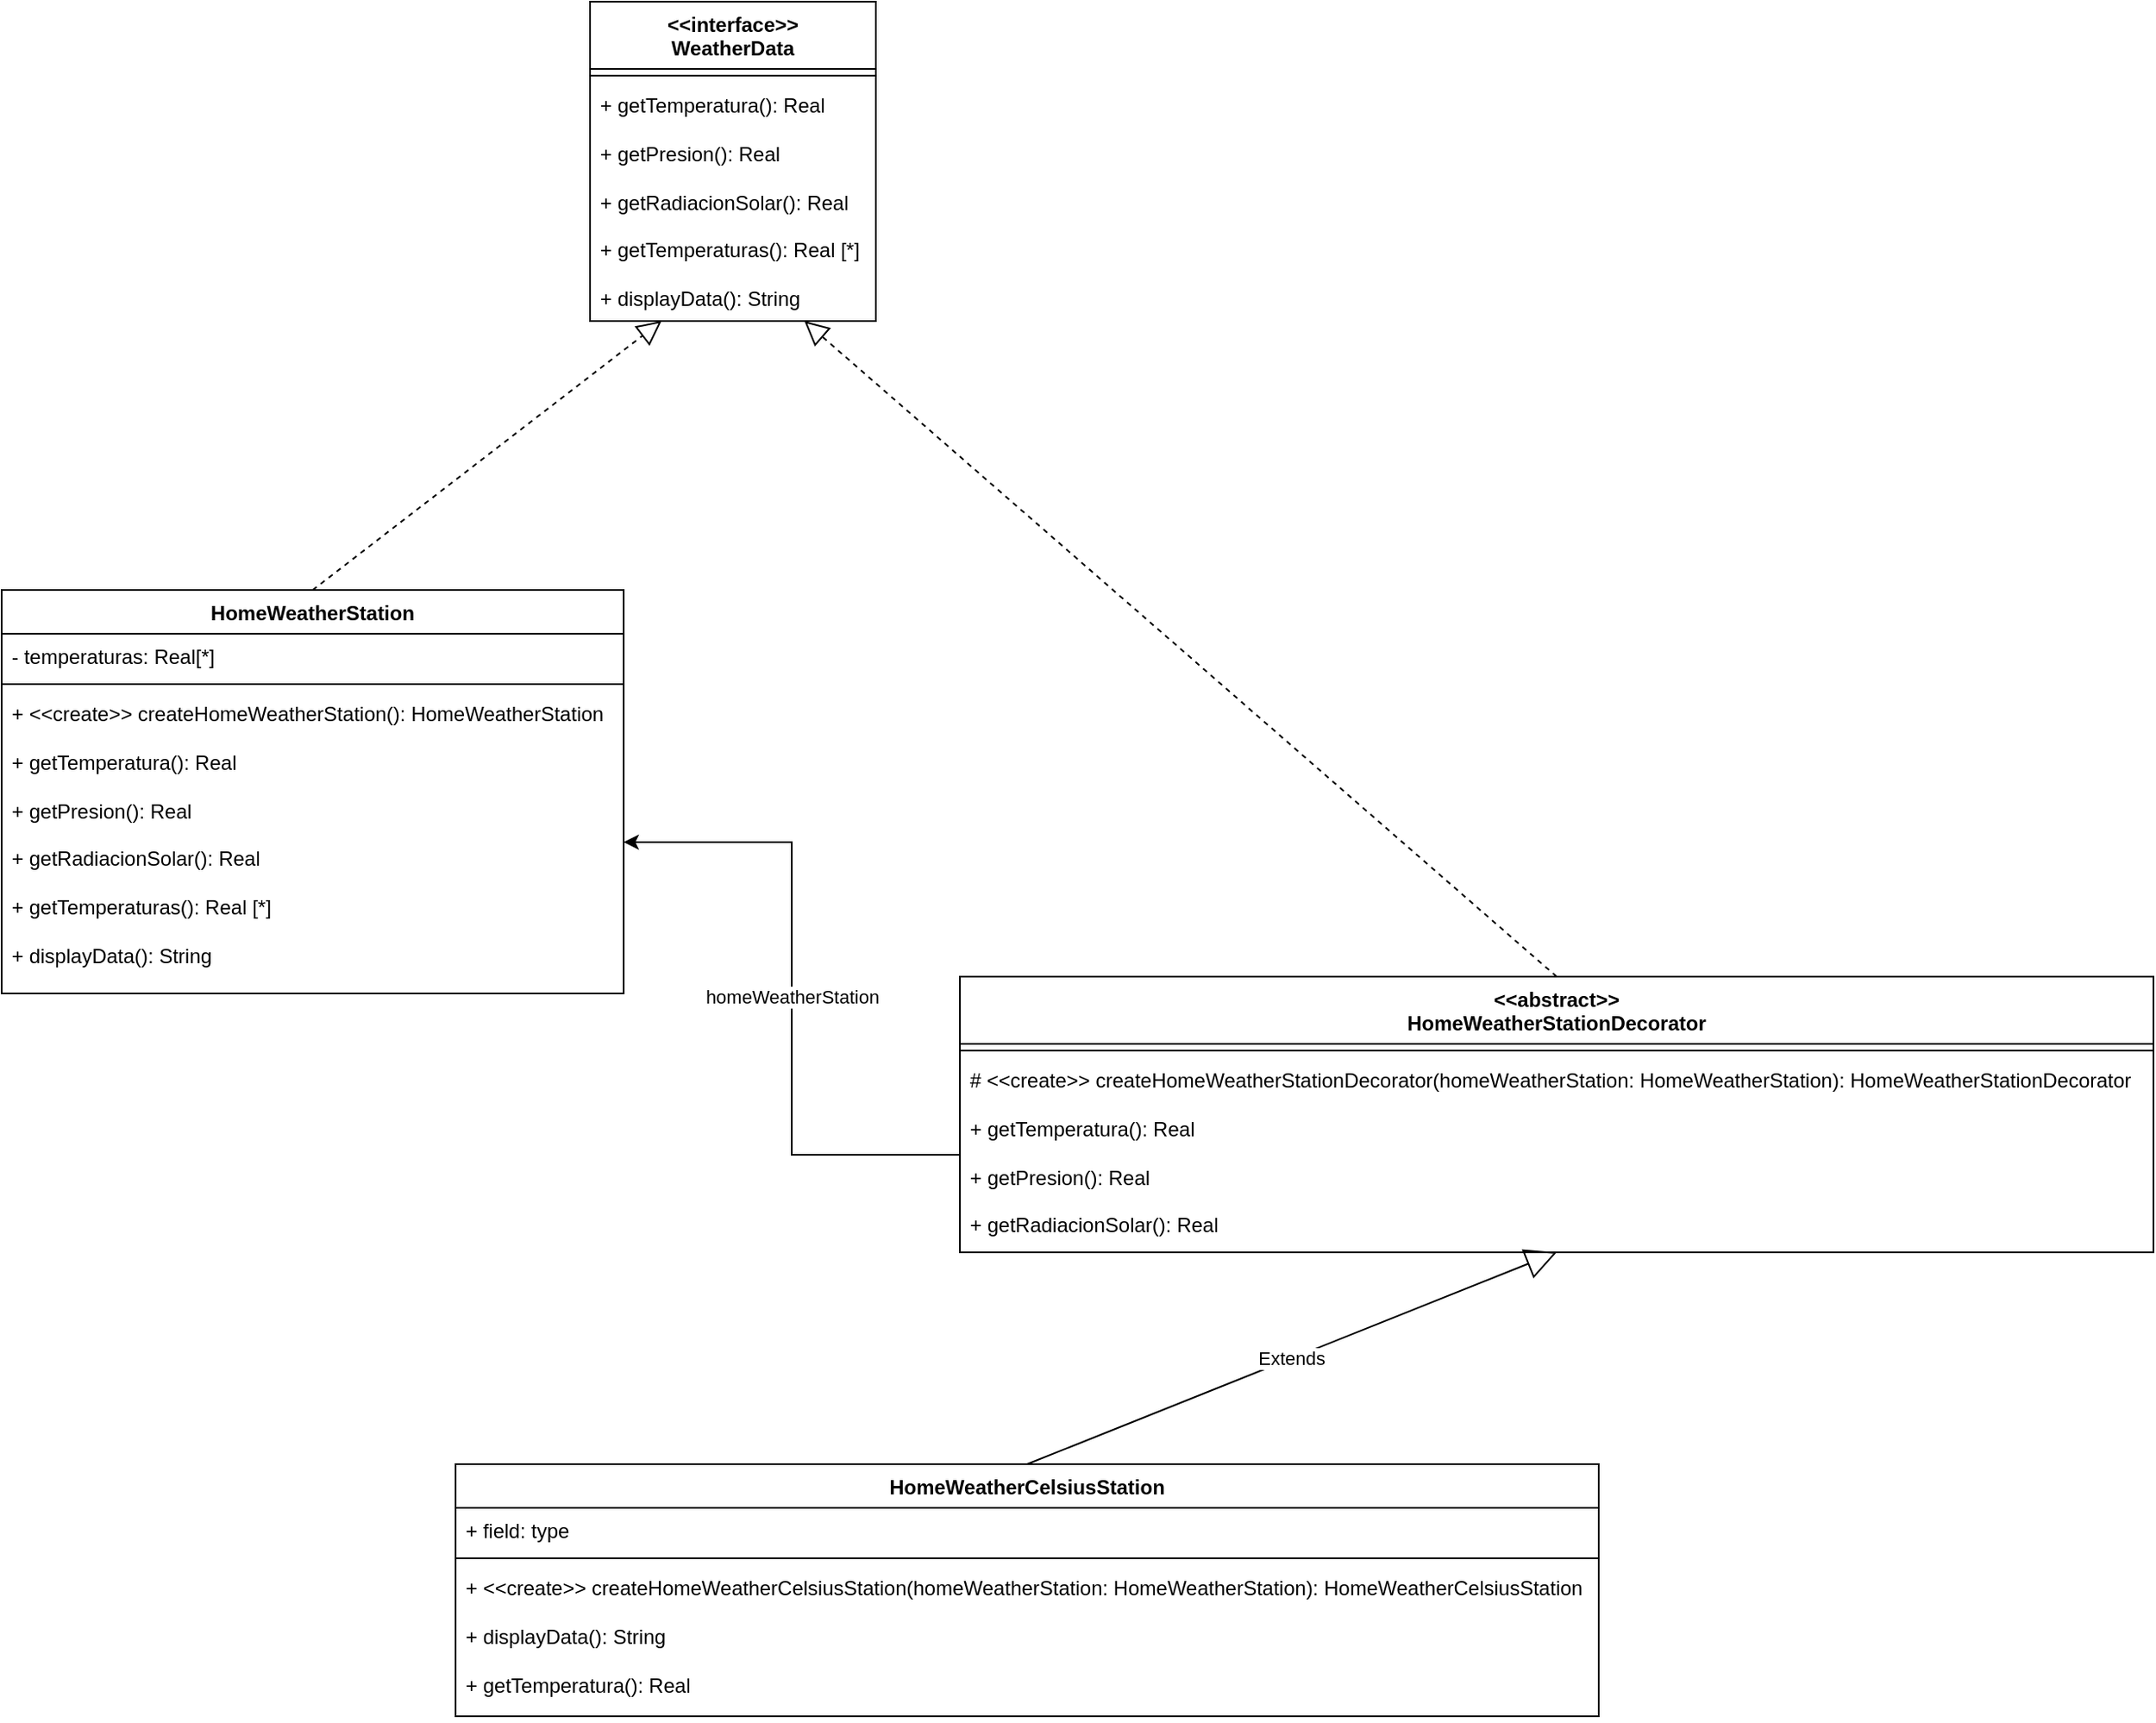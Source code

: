 <mxfile version="24.4.9" type="device">
  <diagram name="Page-1" id="coMQfGvSABU-2rrnZBkZ">
    <mxGraphModel dx="1468" dy="860" grid="1" gridSize="10" guides="1" tooltips="1" connect="1" arrows="1" fold="1" page="1" pageScale="1" pageWidth="850" pageHeight="1100" math="0" shadow="0">
      <root>
        <mxCell id="0" />
        <mxCell id="1" parent="0" />
        <mxCell id="4wbgwz5JlUQQpl5mYyca-1" value="&lt;div&gt;&amp;lt;&amp;lt;interface&amp;gt;&amp;gt;&lt;br&gt;&lt;/div&gt;&lt;div&gt;WeatherData&lt;/div&gt;" style="swimlane;fontStyle=1;align=center;verticalAlign=top;childLayout=stackLayout;horizontal=1;startSize=40;horizontalStack=0;resizeParent=1;resizeParentMax=0;resizeLast=0;collapsible=1;marginBottom=0;whiteSpace=wrap;html=1;" vertex="1" parent="1">
          <mxGeometry x="360" y="50" width="170" height="190" as="geometry" />
        </mxCell>
        <mxCell id="4wbgwz5JlUQQpl5mYyca-3" value="" style="line;strokeWidth=1;fillColor=none;align=left;verticalAlign=middle;spacingTop=-1;spacingLeft=3;spacingRight=3;rotatable=0;labelPosition=right;points=[];portConstraint=eastwest;strokeColor=inherit;" vertex="1" parent="4wbgwz5JlUQQpl5mYyca-1">
          <mxGeometry y="40" width="170" height="8" as="geometry" />
        </mxCell>
        <mxCell id="4wbgwz5JlUQQpl5mYyca-4" value="&lt;div&gt;+ getTemperatura(): Real&lt;/div&gt;&lt;div&gt;&lt;br&gt;&lt;/div&gt;&lt;div&gt;+ getPresion(): Real&lt;/div&gt;&lt;div&gt;&lt;br&gt;&lt;/div&gt;&lt;div&gt;+ getRadiacionSolar(): Real&lt;/div&gt;&lt;div&gt;&lt;br&gt;&lt;/div&gt;&lt;div&gt;+ getTemperaturas(): Real [*]&lt;br&gt;&lt;/div&gt;&lt;div&gt;&lt;br&gt;&lt;/div&gt;&lt;div&gt;+ displayData(): String&lt;br&gt;&lt;/div&gt;" style="text;strokeColor=none;fillColor=none;align=left;verticalAlign=top;spacingLeft=4;spacingRight=4;overflow=hidden;rotatable=0;points=[[0,0.5],[1,0.5]];portConstraint=eastwest;whiteSpace=wrap;html=1;" vertex="1" parent="4wbgwz5JlUQQpl5mYyca-1">
          <mxGeometry y="48" width="170" height="142" as="geometry" />
        </mxCell>
        <mxCell id="4wbgwz5JlUQQpl5mYyca-9" value="HomeWeatherStation" style="swimlane;fontStyle=1;align=center;verticalAlign=top;childLayout=stackLayout;horizontal=1;startSize=26;horizontalStack=0;resizeParent=1;resizeParentMax=0;resizeLast=0;collapsible=1;marginBottom=0;whiteSpace=wrap;html=1;" vertex="1" parent="1">
          <mxGeometry x="10" y="400" width="370" height="240" as="geometry" />
        </mxCell>
        <mxCell id="4wbgwz5JlUQQpl5mYyca-10" value="- temperaturas: Real[*]" style="text;strokeColor=none;fillColor=none;align=left;verticalAlign=top;spacingLeft=4;spacingRight=4;overflow=hidden;rotatable=0;points=[[0,0.5],[1,0.5]];portConstraint=eastwest;whiteSpace=wrap;html=1;" vertex="1" parent="4wbgwz5JlUQQpl5mYyca-9">
          <mxGeometry y="26" width="370" height="26" as="geometry" />
        </mxCell>
        <mxCell id="4wbgwz5JlUQQpl5mYyca-11" value="" style="line;strokeWidth=1;fillColor=none;align=left;verticalAlign=middle;spacingTop=-1;spacingLeft=3;spacingRight=3;rotatable=0;labelPosition=right;points=[];portConstraint=eastwest;strokeColor=inherit;" vertex="1" parent="4wbgwz5JlUQQpl5mYyca-9">
          <mxGeometry y="52" width="370" height="8" as="geometry" />
        </mxCell>
        <mxCell id="4wbgwz5JlUQQpl5mYyca-12" value="&lt;div&gt;+ &amp;lt;&amp;lt;create&amp;gt;&amp;gt; createHomeWeatherStation(): HomeWeatherStation&lt;/div&gt;&lt;div&gt;&lt;div&gt;&lt;br&gt;&lt;/div&gt;&lt;div&gt;+ getTemperatura(): Real&lt;/div&gt;&lt;div&gt;&lt;br&gt;&lt;/div&gt;&lt;div&gt;+ getPresion(): Real&lt;/div&gt;&lt;div&gt;&lt;br&gt;&lt;/div&gt;&lt;div&gt;+ getRadiacionSolar(): Real&lt;/div&gt;&lt;div&gt;&lt;br&gt;&lt;/div&gt;&lt;div&gt;+ getTemperaturas(): Real [*]&lt;br&gt;&lt;/div&gt;&lt;div&gt;&lt;br&gt;&lt;/div&gt;&lt;div&gt;+ displayData(): String&lt;br&gt;&lt;/div&gt;&lt;/div&gt;" style="text;strokeColor=none;fillColor=none;align=left;verticalAlign=top;spacingLeft=4;spacingRight=4;overflow=hidden;rotatable=0;points=[[0,0.5],[1,0.5]];portConstraint=eastwest;whiteSpace=wrap;html=1;" vertex="1" parent="4wbgwz5JlUQQpl5mYyca-9">
          <mxGeometry y="60" width="370" height="180" as="geometry" />
        </mxCell>
        <mxCell id="4wbgwz5JlUQQpl5mYyca-13" value="" style="endArrow=block;dashed=1;endFill=0;endSize=12;html=1;rounded=0;exitX=0.5;exitY=0;exitDx=0;exitDy=0;entryX=0.25;entryY=1;entryDx=0;entryDy=0;" edge="1" parent="1" source="4wbgwz5JlUQQpl5mYyca-9" target="4wbgwz5JlUQQpl5mYyca-1">
          <mxGeometry width="160" relative="1" as="geometry">
            <mxPoint x="340" y="380" as="sourcePoint" />
            <mxPoint x="370" y="280" as="targetPoint" />
          </mxGeometry>
        </mxCell>
        <mxCell id="4wbgwz5JlUQQpl5mYyca-14" value="&lt;div&gt;&amp;lt;&amp;lt;abstract&amp;gt;&amp;gt;&lt;br&gt;&lt;/div&gt;&lt;div&gt;HomeWeatherStationDecorator&lt;/div&gt;" style="swimlane;fontStyle=1;align=center;verticalAlign=top;childLayout=stackLayout;horizontal=1;startSize=40;horizontalStack=0;resizeParent=1;resizeParentMax=0;resizeLast=0;collapsible=1;marginBottom=0;whiteSpace=wrap;html=1;" vertex="1" parent="1">
          <mxGeometry x="580" y="630" width="710" height="164" as="geometry" />
        </mxCell>
        <mxCell id="4wbgwz5JlUQQpl5mYyca-16" value="" style="line;strokeWidth=1;fillColor=none;align=left;verticalAlign=middle;spacingTop=-1;spacingLeft=3;spacingRight=3;rotatable=0;labelPosition=right;points=[];portConstraint=eastwest;strokeColor=inherit;" vertex="1" parent="4wbgwz5JlUQQpl5mYyca-14">
          <mxGeometry y="40" width="710" height="8" as="geometry" />
        </mxCell>
        <mxCell id="4wbgwz5JlUQQpl5mYyca-17" value="&lt;div&gt;# &amp;lt;&amp;lt;create&amp;gt;&amp;gt; createHomeWeatherStationDecorator(homeWeatherStation: HomeWeatherStation): HomeWeatherStationDecorator&lt;/div&gt;&lt;div&gt;&lt;br&gt;&lt;/div&gt;&lt;div&gt;+ getTemperatura(): Real&lt;/div&gt;&lt;div&gt;&lt;br&gt;&lt;/div&gt;&lt;div&gt;+ getPresion(): Real&lt;/div&gt;&lt;div&gt;&lt;br&gt;&lt;/div&gt;&lt;div&gt;+ getRadiacionSolar(): Real&lt;/div&gt;&lt;div&gt;&lt;br&gt;&lt;/div&gt;&lt;div&gt;+ getTemperaturas(): Real [*]&lt;br&gt;&lt;/div&gt;" style="text;strokeColor=none;fillColor=none;align=left;verticalAlign=top;spacingLeft=4;spacingRight=4;overflow=hidden;rotatable=0;points=[[0,0.5],[1,0.5]];portConstraint=eastwest;whiteSpace=wrap;html=1;" vertex="1" parent="4wbgwz5JlUQQpl5mYyca-14">
          <mxGeometry y="48" width="710" height="116" as="geometry" />
        </mxCell>
        <mxCell id="4wbgwz5JlUQQpl5mYyca-20" value="" style="endArrow=block;dashed=1;endFill=0;endSize=12;html=1;rounded=0;exitX=0.5;exitY=0;exitDx=0;exitDy=0;entryX=0.75;entryY=1;entryDx=0;entryDy=0;" edge="1" parent="1" source="4wbgwz5JlUQQpl5mYyca-14" target="4wbgwz5JlUQQpl5mYyca-1">
          <mxGeometry width="160" relative="1" as="geometry">
            <mxPoint x="570" y="310" as="sourcePoint" />
            <mxPoint x="730" y="310" as="targetPoint" />
          </mxGeometry>
        </mxCell>
        <mxCell id="4wbgwz5JlUQQpl5mYyca-21" style="edgeStyle=orthogonalEdgeStyle;rounded=0;orthogonalLoop=1;jettySize=auto;html=1;exitX=0;exitY=0.5;exitDx=0;exitDy=0;entryX=1;entryY=0.5;entryDx=0;entryDy=0;" edge="1" parent="1" source="4wbgwz5JlUQQpl5mYyca-17" target="4wbgwz5JlUQQpl5mYyca-12">
          <mxGeometry relative="1" as="geometry" />
        </mxCell>
        <mxCell id="4wbgwz5JlUQQpl5mYyca-22" value="homeWeatherStation" style="edgeLabel;html=1;align=center;verticalAlign=middle;resizable=0;points=[];" vertex="1" connectable="0" parent="4wbgwz5JlUQQpl5mYyca-21">
          <mxGeometry x="0.005" relative="1" as="geometry">
            <mxPoint as="offset" />
          </mxGeometry>
        </mxCell>
        <mxCell id="4wbgwz5JlUQQpl5mYyca-23" value="HomeWeatherCelsiusStation" style="swimlane;fontStyle=1;align=center;verticalAlign=top;childLayout=stackLayout;horizontal=1;startSize=26;horizontalStack=0;resizeParent=1;resizeParentMax=0;resizeLast=0;collapsible=1;marginBottom=0;whiteSpace=wrap;html=1;" vertex="1" parent="1">
          <mxGeometry x="280" y="920" width="680" height="150" as="geometry" />
        </mxCell>
        <mxCell id="4wbgwz5JlUQQpl5mYyca-24" value="+ field: type" style="text;strokeColor=none;fillColor=none;align=left;verticalAlign=top;spacingLeft=4;spacingRight=4;overflow=hidden;rotatable=0;points=[[0,0.5],[1,0.5]];portConstraint=eastwest;whiteSpace=wrap;html=1;" vertex="1" parent="4wbgwz5JlUQQpl5mYyca-23">
          <mxGeometry y="26" width="680" height="26" as="geometry" />
        </mxCell>
        <mxCell id="4wbgwz5JlUQQpl5mYyca-25" value="" style="line;strokeWidth=1;fillColor=none;align=left;verticalAlign=middle;spacingTop=-1;spacingLeft=3;spacingRight=3;rotatable=0;labelPosition=right;points=[];portConstraint=eastwest;strokeColor=inherit;" vertex="1" parent="4wbgwz5JlUQQpl5mYyca-23">
          <mxGeometry y="52" width="680" height="8" as="geometry" />
        </mxCell>
        <mxCell id="4wbgwz5JlUQQpl5mYyca-26" value="&lt;div&gt;+ &amp;lt;&amp;lt;create&amp;gt;&amp;gt; createHomeWeatherCelsiusStation(homeWeatherStation: HomeWeatherStation): HomeWeatherCelsiusStation&lt;/div&gt;&lt;div&gt;&lt;br&gt;&lt;/div&gt;&lt;div&gt;+ displayData(): String&lt;/div&gt;&lt;div&gt;&lt;br&gt;&lt;/div&gt;&lt;div&gt;+ getTemperatura(): Real&lt;br&gt;&lt;/div&gt;" style="text;strokeColor=none;fillColor=none;align=left;verticalAlign=top;spacingLeft=4;spacingRight=4;overflow=hidden;rotatable=0;points=[[0,0.5],[1,0.5]];portConstraint=eastwest;whiteSpace=wrap;html=1;" vertex="1" parent="4wbgwz5JlUQQpl5mYyca-23">
          <mxGeometry y="60" width="680" height="90" as="geometry" />
        </mxCell>
        <mxCell id="4wbgwz5JlUQQpl5mYyca-27" value="Extends" style="endArrow=block;endSize=16;endFill=0;html=1;rounded=0;exitX=0.5;exitY=0;exitDx=0;exitDy=0;entryX=0.5;entryY=1;entryDx=0;entryDy=0;" edge="1" parent="1" source="4wbgwz5JlUQQpl5mYyca-23" target="4wbgwz5JlUQQpl5mYyca-14">
          <mxGeometry width="160" relative="1" as="geometry">
            <mxPoint x="710" y="700" as="sourcePoint" />
            <mxPoint x="870" y="700" as="targetPoint" />
          </mxGeometry>
        </mxCell>
      </root>
    </mxGraphModel>
  </diagram>
</mxfile>
